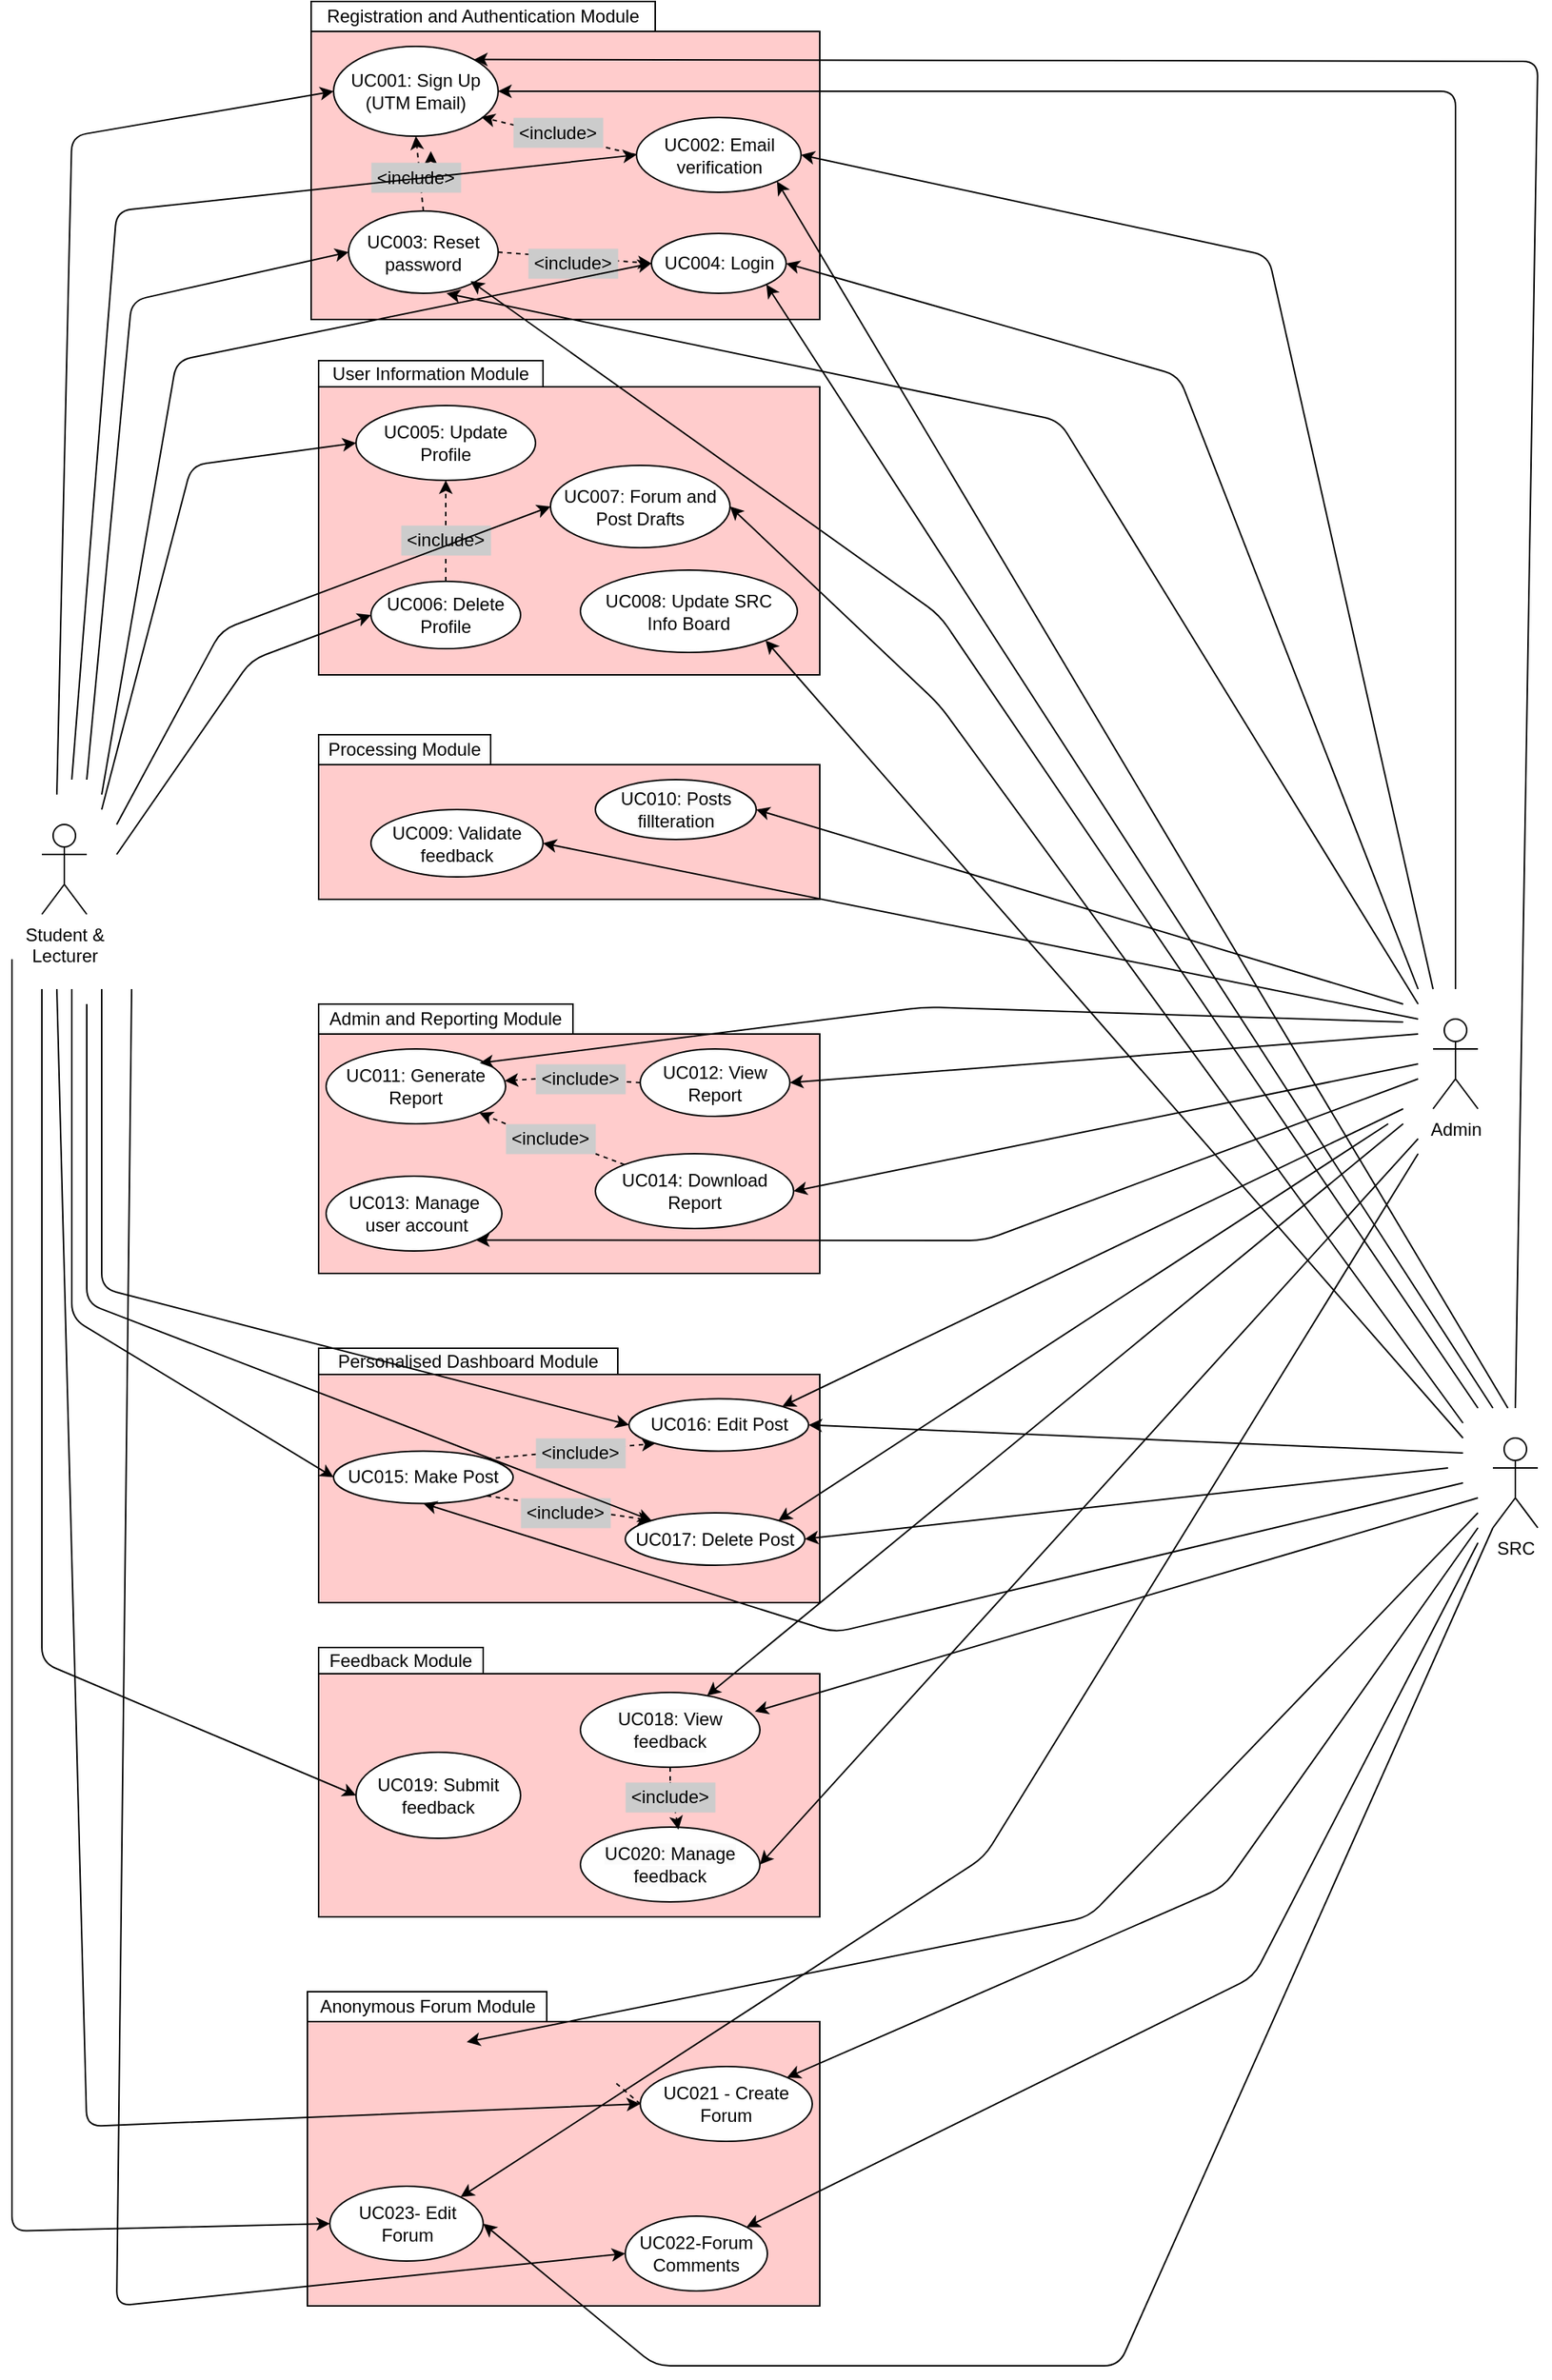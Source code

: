 <mxfile>
    <diagram id="Nh9DbsmlWs0bwRpxvXcd" name="User Information">
        <mxGraphModel dx="1556" dy="1696" grid="1" gridSize="10" guides="0" tooltips="1" connect="1" arrows="1" fold="1" page="1" pageScale="1" pageWidth="1100" pageHeight="850" background="none" math="0" shadow="0">
            <root>
                <mxCell id="0"/>
                <mxCell id="1" parent="0"/>
                <mxCell id="62" style="edgeStyle=none;html=1;exitX=1;exitY=0.333;exitDx=0;exitDy=0;exitPerimeter=0;" parent="1" source="7" edge="1">
                    <mxGeometry relative="1" as="geometry">
                        <mxPoint x="70.111" y="600.111" as="targetPoint"/>
                    </mxGeometry>
                </mxCell>
                <mxCell id="7" value="Student &amp;amp; &lt;br&gt;Lecturer" style="shape=umlActor;verticalLabelPosition=bottom;verticalAlign=top;html=1;outlineConnect=0;" parent="1" vertex="1">
                    <mxGeometry x="40" y="580" width="30" height="60" as="geometry"/>
                </mxCell>
                <mxCell id="10" value="SRC" style="shape=umlActor;verticalLabelPosition=bottom;verticalAlign=top;html=1;outlineConnect=0;" parent="1" vertex="1">
                    <mxGeometry x="1010" y="990" width="30" height="60" as="geometry"/>
                </mxCell>
                <mxCell id="11" value="Admin" style="shape=umlActor;verticalLabelPosition=bottom;verticalAlign=top;html=1;outlineConnect=0;" parent="1" vertex="1">
                    <mxGeometry x="970" y="710" width="30" height="60" as="geometry"/>
                </mxCell>
                <mxCell id="14" value="" style="rounded=0;whiteSpace=wrap;html=1;fillColor=#FFCCCC;" parent="1" vertex="1">
                    <mxGeometry x="220" y="50" width="340" height="192.5" as="geometry"/>
                </mxCell>
                <mxCell id="15" value="Registration and Authentication Module" style="rounded=0;whiteSpace=wrap;html=1;" parent="1" vertex="1">
                    <mxGeometry x="220" y="30" width="230" height="20" as="geometry"/>
                </mxCell>
                <mxCell id="16" value="UC001: Sign Up&lt;br&gt;(UTM Email)" style="ellipse;whiteSpace=wrap;html=1;" parent="1" vertex="1">
                    <mxGeometry x="235" y="60" width="110" height="60" as="geometry"/>
                </mxCell>
                <mxCell id="LPGJfSuWznseCfs-JJjP-116" style="edgeStyle=none;html=1;exitX=0;exitY=0.5;exitDx=0;exitDy=0;entryX=0.898;entryY=0.788;entryDx=0;entryDy=0;entryPerimeter=0;dashed=1;" parent="1" source="3bklzfCK_-_vBuCAfFPz-19" target="16" edge="1">
                    <mxGeometry relative="1" as="geometry"/>
                </mxCell>
                <mxCell id="3bklzfCK_-_vBuCAfFPz-19" value="UC002: Email verification" style="ellipse;whiteSpace=wrap;html=1;" parent="1" vertex="1">
                    <mxGeometry x="437.5" y="107.5" width="110" height="50" as="geometry"/>
                </mxCell>
                <mxCell id="LPGJfSuWznseCfs-JJjP-118" style="edgeStyle=none;html=1;exitX=1;exitY=0.5;exitDx=0;exitDy=0;entryX=0;entryY=0.5;entryDx=0;entryDy=0;dashed=1;" parent="1" source="3bklzfCK_-_vBuCAfFPz-20" target="tRfl53h29Oq87ieM9Fut-25" edge="1">
                    <mxGeometry relative="1" as="geometry"/>
                </mxCell>
                <mxCell id="3bklzfCK_-_vBuCAfFPz-20" value="UC003: Reset password" style="ellipse;whiteSpace=wrap;html=1;" parent="1" vertex="1">
                    <mxGeometry x="245" y="170" width="100" height="55" as="geometry"/>
                </mxCell>
                <mxCell id="tRfl53h29Oq87ieM9Fut-25" value="UC004: Login" style="ellipse;whiteSpace=wrap;html=1;" parent="1" vertex="1">
                    <mxGeometry x="447.5" y="185" width="90" height="40" as="geometry"/>
                </mxCell>
                <mxCell id="tRfl53h29Oq87ieM9Fut-37" value="" style="rounded=0;whiteSpace=wrap;html=1;fillColor=#FFCCCC;" parent="1" vertex="1">
                    <mxGeometry x="225" y="720" width="335" height="160" as="geometry"/>
                </mxCell>
                <mxCell id="17" value="Admin and Reporting Module" style="rounded=0;whiteSpace=wrap;html=1;" parent="1" vertex="1">
                    <mxGeometry x="225" y="700" width="170" height="20" as="geometry"/>
                </mxCell>
                <mxCell id="18" value="UC011: Generate Report" style="ellipse;whiteSpace=wrap;html=1;" parent="1" vertex="1">
                    <mxGeometry x="230" y="730" width="120" height="50" as="geometry"/>
                </mxCell>
                <mxCell id="LPGJfSuWznseCfs-JJjP-121" style="edgeStyle=none;html=1;exitX=0;exitY=0.5;exitDx=0;exitDy=0;dashed=1;startArrow=none;" parent="1" source="27" target="18" edge="1">
                    <mxGeometry relative="1" as="geometry"/>
                </mxCell>
                <mxCell id="19" value="UC012: View &lt;br&gt;Report" style="ellipse;whiteSpace=wrap;html=1;" parent="1" vertex="1">
                    <mxGeometry x="440" y="730" width="100" height="45" as="geometry"/>
                </mxCell>
                <mxCell id="kwJNHoxk6TTBNaTpvNkK-22" value="" style="rounded=0;whiteSpace=wrap;html=1;fillColor=#FFCCCC;" parent="1" vertex="1">
                    <mxGeometry x="225" y="1147.5" width="335" height="162.5" as="geometry"/>
                </mxCell>
                <mxCell id="kwJNHoxk6TTBNaTpvNkK-23" value="&lt;span style=&quot;color: rgb(0, 0, 0); font-family: Helvetica; font-size: 12px; font-style: normal; font-variant-ligatures: normal; font-variant-caps: normal; font-weight: 400; letter-spacing: normal; orphans: 2; text-align: center; text-indent: 0px; text-transform: none; widows: 2; word-spacing: 0px; -webkit-text-stroke-width: 0px; background-color: rgb(251, 251, 251); text-decoration-thickness: initial; text-decoration-style: initial; text-decoration-color: initial; float: none; display: inline !important;&quot;&gt;Feedback Module&lt;/span&gt;" style="rounded=0;whiteSpace=wrap;html=1;" parent="1" vertex="1">
                    <mxGeometry x="225" y="1130" width="110" height="17.5" as="geometry"/>
                </mxCell>
                <mxCell id="kwJNHoxk6TTBNaTpvNkK-27" value="&lt;span style=&quot;color: rgb(0, 0, 0); font-family: Helvetica; font-size: 12px; font-style: normal; font-variant-ligatures: normal; font-variant-caps: normal; font-weight: 400; letter-spacing: normal; orphans: 2; text-align: center; text-indent: 0px; text-transform: none; widows: 2; word-spacing: 0px; -webkit-text-stroke-width: 0px; background-color: rgb(251, 251, 251); text-decoration-thickness: initial; text-decoration-style: initial; text-decoration-color: initial; float: none; display: inline !important;&quot;&gt;UC018: View feedback&lt;/span&gt;" style="ellipse;whiteSpace=wrap;html=1;" parent="1" vertex="1">
                    <mxGeometry x="400" y="1160" width="120" height="50" as="geometry"/>
                </mxCell>
                <mxCell id="kwJNHoxk6TTBNaTpvNkK-29" value="&lt;span style=&quot;color: rgb(0, 0, 0); font-family: Helvetica; font-size: 12px; font-style: normal; font-variant-ligatures: normal; font-variant-caps: normal; font-weight: 400; letter-spacing: normal; orphans: 2; text-align: center; text-indent: 0px; text-transform: none; widows: 2; word-spacing: 0px; -webkit-text-stroke-width: 0px; background-color: rgb(251, 251, 251); text-decoration-thickness: initial; text-decoration-style: initial; text-decoration-color: initial; float: none; display: inline !important;&quot;&gt;UC020: Manage feedback&lt;/span&gt;" style="ellipse;whiteSpace=wrap;html=1;" parent="1" vertex="1">
                    <mxGeometry x="400" y="1250" width="120" height="50" as="geometry"/>
                </mxCell>
                <mxCell id="UXrXXBjXpSe41hVyBI7v-33" value="UC013: Manage&lt;br&gt;&amp;nbsp;user account" style="ellipse;whiteSpace=wrap;html=1;" parent="1" vertex="1">
                    <mxGeometry x="230" y="815" width="117.5" height="50" as="geometry"/>
                </mxCell>
                <mxCell id="cIsgNL2QNmCeuLE6zkZ4-28" value="" style="rounded=0;whiteSpace=wrap;html=1;fillColor=#FFCCCC;strokeColor=#000000;" parent="1" vertex="1">
                    <mxGeometry x="225" y="540" width="335" height="90" as="geometry"/>
                </mxCell>
                <mxCell id="cIsgNL2QNmCeuLE6zkZ4-29" value="&lt;span style=&quot;color: rgb(0, 0, 0); font-family: Helvetica; font-size: 12px; font-style: normal; font-variant-ligatures: normal; font-variant-caps: normal; font-weight: 400; letter-spacing: normal; orphans: 2; text-align: center; text-indent: 0px; text-transform: none; widows: 2; word-spacing: 0px; -webkit-text-stroke-width: 0px; background-color: rgb(251, 251, 251); text-decoration-thickness: initial; text-decoration-style: initial; text-decoration-color: initial; float: none; display: inline !important;&quot;&gt;Processing Module&lt;/span&gt;" style="rounded=0;whiteSpace=wrap;html=1;" parent="1" vertex="1">
                    <mxGeometry x="225" y="520" width="115" height="20" as="geometry"/>
                </mxCell>
                <mxCell id="cIsgNL2QNmCeuLE6zkZ4-35" value="&lt;span style=&quot;color: rgb(0, 0, 0); font-family: Helvetica; font-size: 12px; font-style: normal; font-variant-ligatures: normal; font-variant-caps: normal; font-weight: 400; letter-spacing: normal; orphans: 2; text-align: center; text-indent: 0px; text-transform: none; widows: 2; word-spacing: 0px; -webkit-text-stroke-width: 0px; background-color: rgb(251, 251, 251); text-decoration-thickness: initial; text-decoration-style: initial; text-decoration-color: initial; float: none; display: inline !important;&quot;&gt;UC010: Posts fillteration&lt;/span&gt;" style="ellipse;whiteSpace=wrap;html=1;" parent="1" vertex="1">
                    <mxGeometry x="410" y="550" width="107.5" height="40" as="geometry"/>
                </mxCell>
                <mxCell id="cIsgNL2QNmCeuLE6zkZ4-42" value="" style="rounded=0;whiteSpace=wrap;html=1;fillColor=#FFCCCC;" parent="1" vertex="1">
                    <mxGeometry x="225" y="947.5" width="335" height="152.5" as="geometry"/>
                </mxCell>
                <mxCell id="cIsgNL2QNmCeuLE6zkZ4-43" value="&lt;span style=&quot;color: rgb(0, 0, 0); font-family: Helvetica; font-size: 12px; font-style: normal; font-variant-ligatures: normal; font-variant-caps: normal; font-weight: 400; letter-spacing: normal; orphans: 2; text-align: center; text-indent: 0px; text-transform: none; widows: 2; word-spacing: 0px; -webkit-text-stroke-width: 0px; background-color: rgb(251, 251, 251); text-decoration-thickness: initial; text-decoration-style: initial; text-decoration-color: initial; float: none; display: inline !important;&quot;&gt;Personalised Dashboard Module&lt;/span&gt;" style="rounded=0;whiteSpace=wrap;html=1;" parent="1" vertex="1">
                    <mxGeometry x="225" y="930" width="200" height="17.5" as="geometry"/>
                </mxCell>
                <mxCell id="LPGJfSuWznseCfs-JJjP-139" style="edgeStyle=none;html=1;exitX=1;exitY=1;exitDx=0;exitDy=0;entryX=0;entryY=0;entryDx=0;entryDy=0;dashed=1;" parent="1" source="cIsgNL2QNmCeuLE6zkZ4-49" target="LPGJfSuWznseCfs-JJjP-101" edge="1">
                    <mxGeometry relative="1" as="geometry"/>
                </mxCell>
                <mxCell id="LPGJfSuWznseCfs-JJjP-144" style="edgeStyle=none;html=1;exitX=1;exitY=0;exitDx=0;exitDy=0;entryX=0;entryY=1;entryDx=0;entryDy=0;dashed=1;" parent="1" source="cIsgNL2QNmCeuLE6zkZ4-49" target="LPGJfSuWznseCfs-JJjP-102" edge="1">
                    <mxGeometry relative="1" as="geometry"/>
                </mxCell>
                <mxCell id="cIsgNL2QNmCeuLE6zkZ4-49" value="UC015: Make Post" style="ellipse;whiteSpace=wrap;html=1;" parent="1" vertex="1">
                    <mxGeometry x="235" y="998.75" width="120" height="35" as="geometry"/>
                </mxCell>
                <mxCell id="UXrXXBjXpSe41hVyBI7v-42" value="UC009: Validate feedback" style="ellipse;whiteSpace=wrap;html=1;" parent="1" vertex="1">
                    <mxGeometry x="260" y="570" width="115" height="45" as="geometry"/>
                </mxCell>
                <mxCell id="NdrQbTK8zsEzTxqzjizh-29" value="Anonymous Forum Module" style="rounded=0;whiteSpace=wrap;html=1;" parent="1" vertex="1">
                    <mxGeometry x="217.5" y="1360" width="160" height="20" as="geometry"/>
                </mxCell>
                <mxCell id="NdrQbTK8zsEzTxqzjizh-30" value="" style="rounded=0;whiteSpace=wrap;html=1;fillColor=#FFCCCC;" parent="1" vertex="1">
                    <mxGeometry x="217.5" y="1380" width="342.5" height="190" as="geometry"/>
                </mxCell>
                <mxCell id="NdrQbTK8zsEzTxqzjizh-31" value="UC021 - Create Forum" style="ellipse;whiteSpace=wrap;html=1;" parent="1" vertex="1">
                    <mxGeometry x="440" y="1410" width="115" height="50" as="geometry"/>
                </mxCell>
                <mxCell id="NdrQbTK8zsEzTxqzjizh-33" value="UC022-Forum Comments" style="ellipse;whiteSpace=wrap;html=1;" parent="1" vertex="1">
                    <mxGeometry x="430" y="1510" width="95" height="50" as="geometry"/>
                </mxCell>
                <mxCell id="LPGJfSuWznseCfs-JJjP-111" style="edgeStyle=none;html=1;exitX=0;exitY=0;exitDx=0;exitDy=0;entryX=1;entryY=1;entryDx=0;entryDy=0;dashed=1;startArrow=none;" parent="1" source="31" target="18" edge="1">
                    <mxGeometry relative="1" as="geometry"/>
                </mxCell>
                <mxCell id="30" value="UC014: Download Report" style="ellipse;whiteSpace=wrap;html=1;" parent="1" vertex="1">
                    <mxGeometry x="410" y="800" width="132.5" height="50" as="geometry"/>
                </mxCell>
                <mxCell id="LPGJfSuWznseCfs-JJjP-71" value="UC019: Submit &lt;br&gt;feedback" style="ellipse;whiteSpace=wrap;html=1;" parent="1" vertex="1">
                    <mxGeometry x="250" y="1200" width="110" height="57.5" as="geometry"/>
                </mxCell>
                <mxCell id="35" value="UC023- Edit Forum" style="ellipse;whiteSpace=wrap;html=1;" parent="1" vertex="1">
                    <mxGeometry x="232.5" y="1490" width="102.5" height="50" as="geometry"/>
                </mxCell>
                <mxCell id="41" value="" style="rounded=0;whiteSpace=wrap;html=1;fillColor=#FFCCCC;" parent="1" vertex="1">
                    <mxGeometry x="225" y="287.5" width="335" height="192.5" as="geometry"/>
                </mxCell>
                <mxCell id="42" value="User Information Module" style="rounded=0;whiteSpace=wrap;html=1;" parent="1" vertex="1">
                    <mxGeometry x="225" y="270" width="150" height="17.5" as="geometry"/>
                </mxCell>
                <mxCell id="43" value="UC005: Update Profile" style="ellipse;whiteSpace=wrap;html=1;" parent="1" vertex="1">
                    <mxGeometry x="250" y="300" width="120" height="50" as="geometry"/>
                </mxCell>
                <mxCell id="LPGJfSuWznseCfs-JJjP-119" style="edgeStyle=none;html=1;exitX=0.5;exitY=0;exitDx=0;exitDy=0;entryX=0.5;entryY=1;entryDx=0;entryDy=0;dashed=1;startArrow=none;" parent="1" source="46" target="43" edge="1">
                    <mxGeometry relative="1" as="geometry"/>
                </mxCell>
                <mxCell id="44" value="UC006: Delete Profile" style="ellipse;whiteSpace=wrap;html=1;" parent="1" vertex="1">
                    <mxGeometry x="260" y="417.5" width="100" height="45" as="geometry"/>
                </mxCell>
                <mxCell id="50" value="UC008: Update SRC &lt;br&gt;Info Board" style="ellipse;whiteSpace=wrap;html=1;" parent="1" vertex="1">
                    <mxGeometry x="400" y="410" width="145" height="55" as="geometry"/>
                </mxCell>
                <mxCell id="LPGJfSuWznseCfs-JJjP-101" value="UC017: Delete Post" style="ellipse;whiteSpace=wrap;html=1;" parent="1" vertex="1">
                    <mxGeometry x="430" y="1040" width="120" height="35" as="geometry"/>
                </mxCell>
                <mxCell id="LPGJfSuWznseCfs-JJjP-102" value="UC016: Edit Post" style="ellipse;whiteSpace=wrap;html=1;" parent="1" vertex="1">
                    <mxGeometry x="432.5" y="963.75" width="120" height="35" as="geometry"/>
                </mxCell>
                <mxCell id="LPGJfSuWznseCfs-JJjP-115" value="&amp;lt;include&amp;gt;" style="rounded=0;whiteSpace=wrap;html=1;fillColor=#CCCCCC;strokeColor=none;strokeWidth=0;" parent="1" vertex="1">
                    <mxGeometry x="355" y="107.5" width="60" height="20" as="geometry"/>
                </mxCell>
                <mxCell id="LPGJfSuWznseCfs-JJjP-117" value="&amp;lt;include&amp;gt;" style="rounded=0;whiteSpace=wrap;html=1;fillColor=#CCCCCC;strokeColor=none;strokeWidth=0;" parent="1" vertex="1">
                    <mxGeometry x="365" y="195" width="60" height="20" as="geometry"/>
                </mxCell>
                <mxCell id="75" style="edgeStyle=none;html=1;exitX=0.5;exitY=0;exitDx=0;exitDy=0;dashed=1;entryX=0.546;entryY=0.034;entryDx=0;entryDy=0;startArrow=none;entryPerimeter=0;" parent="1" source="LPGJfSuWznseCfs-JJjP-87" target="kwJNHoxk6TTBNaTpvNkK-29" edge="1">
                    <mxGeometry relative="1" as="geometry">
                        <mxPoint x="397.5" y="1262.5" as="sourcePoint"/>
                        <mxPoint x="293.78" y="1237.28" as="targetPoint"/>
                    </mxGeometry>
                </mxCell>
                <mxCell id="80" style="edgeStyle=none;html=1;exitX=0.5;exitY=0;exitDx=0;exitDy=0;entryX=0.5;entryY=1;entryDx=0;entryDy=0;dashed=1;" parent="1" source="3bklzfCK_-_vBuCAfFPz-20" target="16" edge="1">
                    <mxGeometry relative="1" as="geometry">
                        <mxPoint x="391.22" y="145.22" as="sourcePoint"/>
                        <mxPoint x="287.5" y="120.0" as="targetPoint"/>
                    </mxGeometry>
                </mxCell>
                <mxCell id="82" style="edgeStyle=none;html=1;exitX=0.5;exitY=0;exitDx=0;exitDy=0;entryX=0.5;entryY=1;entryDx=0;entryDy=0;dashed=1;" parent="1" edge="1">
                    <mxGeometry relative="1" as="geometry">
                        <mxPoint x="300" y="147.5" as="sourcePoint"/>
                        <mxPoint x="300" y="130" as="targetPoint"/>
                    </mxGeometry>
                </mxCell>
                <mxCell id="tRfl53h29Oq87ieM9Fut-20" value="&amp;lt;include&amp;gt;" style="rounded=0;whiteSpace=wrap;html=1;fillColor=#CCCCCC;strokeColor=none;strokeWidth=0;" parent="1" vertex="1">
                    <mxGeometry x="260" y="137.5" width="60" height="20" as="geometry"/>
                </mxCell>
                <mxCell id="94" value="" style="edgeStyle=none;html=1;exitX=0;exitY=0.5;exitDx=0;exitDy=0;entryX=1;entryY=0.5;entryDx=0;entryDy=0;dashed=1;endArrow=none;" parent="1" source="NdrQbTK8zsEzTxqzjizh-31" edge="1">
                    <mxGeometry relative="1" as="geometry">
                        <mxPoint x="505.0" y="1440" as="sourcePoint"/>
                        <mxPoint x="422.5" y="1420.0" as="targetPoint"/>
                    </mxGeometry>
                </mxCell>
                <mxCell id="99" value="" style="edgeStyle=none;html=1;exitX=0;exitY=0;exitDx=0;exitDy=0;entryX=1;entryY=1;entryDx=0;entryDy=0;dashed=1;endArrow=none;" parent="1" source="30" target="31" edge="1">
                    <mxGeometry relative="1" as="geometry">
                        <mxPoint x="428.846" y="807.535" as="sourcePoint"/>
                        <mxPoint x="340.483" y="772.443" as="targetPoint"/>
                    </mxGeometry>
                </mxCell>
                <mxCell id="31" value="&amp;lt;include&amp;gt;" style="rounded=0;whiteSpace=wrap;html=1;fillColor=#CCCCCC;strokeWidth=0;strokeColor=none;" parent="1" vertex="1">
                    <mxGeometry x="350" y="780" width="60" height="20" as="geometry"/>
                </mxCell>
                <mxCell id="LPGJfSuWznseCfs-JJjP-135" value="&amp;lt;include&amp;gt;" style="rounded=0;whiteSpace=wrap;html=1;fillColor=#CCCCCC;strokeWidth=0;strokeColor=none;" parent="1" vertex="1">
                    <mxGeometry x="360" y="1030" width="60" height="20" as="geometry"/>
                </mxCell>
                <mxCell id="100" value="" style="edgeStyle=none;html=1;exitX=0;exitY=0.5;exitDx=0;exitDy=0;dashed=1;endArrow=none;" parent="1" source="19" target="27" edge="1">
                    <mxGeometry relative="1" as="geometry">
                        <mxPoint x="430.0" y="752.5" as="sourcePoint"/>
                        <mxPoint x="349.973" y="754.255" as="targetPoint"/>
                    </mxGeometry>
                </mxCell>
                <mxCell id="27" value="&amp;lt;include&amp;gt;" style="rounded=0;whiteSpace=wrap;html=1;fillColor=#CCCCCC;strokeWidth=0;strokeColor=none;" parent="1" vertex="1">
                    <mxGeometry x="370" y="740" width="60" height="20" as="geometry"/>
                </mxCell>
                <mxCell id="101" value="" style="edgeStyle=none;html=1;exitX=0.5;exitY=1;exitDx=0;exitDy=0;dashed=1;entryX=0.5;entryY=1;entryDx=0;entryDy=0;endArrow=none;" parent="1" source="kwJNHoxk6TTBNaTpvNkK-27" target="LPGJfSuWznseCfs-JJjP-87" edge="1">
                    <mxGeometry relative="1" as="geometry">
                        <mxPoint x="470" y="1250" as="sourcePoint"/>
                        <mxPoint x="470" y="1207.5" as="targetPoint"/>
                    </mxGeometry>
                </mxCell>
                <mxCell id="LPGJfSuWznseCfs-JJjP-87" value="&amp;lt;include&amp;gt;" style="rounded=0;whiteSpace=wrap;html=1;fillColor=#CCCCCC;strokeWidth=0;strokeColor=none;" parent="1" vertex="1">
                    <mxGeometry x="430" y="1220" width="60" height="20" as="geometry"/>
                </mxCell>
                <mxCell id="105" value="" style="edgeStyle=none;html=1;exitX=0.5;exitY=0;exitDx=0;exitDy=0;entryX=0.5;entryY=1;entryDx=0;entryDy=0;dashed=1;endArrow=none;" parent="1" source="44" target="46" edge="1">
                    <mxGeometry relative="1" as="geometry">
                        <mxPoint x="310" y="417.5" as="sourcePoint"/>
                        <mxPoint x="310" y="350" as="targetPoint"/>
                    </mxGeometry>
                </mxCell>
                <mxCell id="46" value="&amp;lt;include&amp;gt;" style="rounded=0;whiteSpace=wrap;html=1;fillColor=#CCCCCC;strokeColor=none;strokeWidth=0;" parent="1" vertex="1">
                    <mxGeometry x="280" y="380" width="60" height="20" as="geometry"/>
                </mxCell>
                <mxCell id="LPGJfSuWznseCfs-JJjP-134" value="&amp;lt;include&amp;gt;" style="rounded=0;whiteSpace=wrap;html=1;fillColor=#CCCCCC;strokeWidth=0;strokeColor=none;" parent="1" vertex="1">
                    <mxGeometry x="370" y="990" width="60" height="20" as="geometry"/>
                </mxCell>
                <mxCell id="bsd0rAXf4nlHfVmymFx9-106" value="" style="endArrow=classic;html=1;entryX=0;entryY=0.5;entryDx=0;entryDy=0;" parent="1" target="16" edge="1">
                    <mxGeometry width="50" height="50" relative="1" as="geometry">
                        <mxPoint x="50" y="560" as="sourcePoint"/>
                        <mxPoint x="80" y="230" as="targetPoint"/>
                        <Array as="points">
                            <mxPoint x="60" y="120"/>
                        </Array>
                    </mxGeometry>
                </mxCell>
                <mxCell id="io7VImCWaupe8tEtbzwR-108" style="edgeStyle=none;html=1;entryX=1;entryY=0.5;entryDx=0;entryDy=0;" parent="1" target="16" edge="1">
                    <mxGeometry relative="1" as="geometry">
                        <Array as="points">
                            <mxPoint x="985" y="90"/>
                        </Array>
                        <mxPoint x="985" y="690" as="sourcePoint"/>
                    </mxGeometry>
                </mxCell>
                <mxCell id="bsd0rAXf4nlHfVmymFx9-107" value="" style="endArrow=classic;html=1;entryX=0;entryY=0.5;entryDx=0;entryDy=0;" parent="1" target="3bklzfCK_-_vBuCAfFPz-20" edge="1">
                    <mxGeometry width="50" height="50" relative="1" as="geometry">
                        <mxPoint x="70" y="550" as="sourcePoint"/>
                        <mxPoint x="245.0" y="100" as="targetPoint"/>
                        <Array as="points">
                            <mxPoint x="100" y="230"/>
                        </Array>
                    </mxGeometry>
                </mxCell>
                <mxCell id="io7VImCWaupe8tEtbzwR-111" style="edgeStyle=none;html=1;entryX=1;entryY=0.5;entryDx=0;entryDy=0;" parent="1" target="3bklzfCK_-_vBuCAfFPz-19" edge="1">
                    <mxGeometry relative="1" as="geometry">
                        <Array as="points">
                            <mxPoint x="860" y="200"/>
                        </Array>
                        <mxPoint x="970" y="690" as="sourcePoint"/>
                    </mxGeometry>
                </mxCell>
                <mxCell id="bsd0rAXf4nlHfVmymFx9-111" value="" style="endArrow=classic;html=1;entryX=0;entryY=0.5;entryDx=0;entryDy=0;" parent="1" target="3bklzfCK_-_vBuCAfFPz-19" edge="1">
                    <mxGeometry width="50" height="50" relative="1" as="geometry">
                        <mxPoint x="60" y="550" as="sourcePoint"/>
                        <mxPoint x="255.0" y="110" as="targetPoint"/>
                        <Array as="points">
                            <mxPoint x="90" y="170"/>
                        </Array>
                    </mxGeometry>
                </mxCell>
                <mxCell id="io7VImCWaupe8tEtbzwR-112" style="edgeStyle=none;html=1;entryX=0.655;entryY=1.001;entryDx=0;entryDy=0;entryPerimeter=0;" parent="1" target="3bklzfCK_-_vBuCAfFPz-20" edge="1">
                    <mxGeometry relative="1" as="geometry">
                        <Array as="points">
                            <mxPoint x="720" y="310"/>
                        </Array>
                        <mxPoint x="960" y="700" as="sourcePoint"/>
                    </mxGeometry>
                </mxCell>
                <mxCell id="bsd0rAXf4nlHfVmymFx9-112" value="" style="endArrow=classic;html=1;entryX=0;entryY=0.5;entryDx=0;entryDy=0;" parent="1" target="tRfl53h29Oq87ieM9Fut-25" edge="1">
                    <mxGeometry width="50" height="50" relative="1" as="geometry">
                        <mxPoint x="80.0" y="560" as="sourcePoint"/>
                        <mxPoint x="255.0" y="207.5" as="targetPoint"/>
                        <Array as="points">
                            <mxPoint x="130" y="270"/>
                        </Array>
                    </mxGeometry>
                </mxCell>
                <mxCell id="io7VImCWaupe8tEtbzwR-113" style="edgeStyle=none;html=1;entryX=1;entryY=0.5;entryDx=0;entryDy=0;" parent="1" target="tRfl53h29Oq87ieM9Fut-25" edge="1">
                    <mxGeometry relative="1" as="geometry">
                        <mxPoint x="960" y="690" as="sourcePoint"/>
                        <Array as="points">
                            <mxPoint x="800" y="280"/>
                        </Array>
                    </mxGeometry>
                </mxCell>
                <mxCell id="bsd0rAXf4nlHfVmymFx9-113" value="" style="endArrow=classic;html=1;entryX=0;entryY=0.5;entryDx=0;entryDy=0;" parent="1" target="43" edge="1">
                    <mxGeometry width="50" height="50" relative="1" as="geometry">
                        <mxPoint x="80" y="570" as="sourcePoint"/>
                        <mxPoint x="370" y="440" as="targetPoint"/>
                        <Array as="points">
                            <mxPoint x="140" y="340"/>
                        </Array>
                    </mxGeometry>
                </mxCell>
                <mxCell id="bsd0rAXf4nlHfVmymFx9-115" value="" style="endArrow=classic;html=1;" parent="1" edge="1">
                    <mxGeometry width="50" height="50" relative="1" as="geometry">
                        <mxPoint x="90" y="600" as="sourcePoint"/>
                        <mxPoint x="260" y="440" as="targetPoint"/>
                        <Array as="points">
                            <mxPoint x="180" y="470"/>
                        </Array>
                    </mxGeometry>
                </mxCell>
                <mxCell id="bsd0rAXf4nlHfVmymFx9-117" value="" style="endArrow=classic;html=1;entryX=0;entryY=0.5;entryDx=0;entryDy=0;" parent="1" target="cIsgNL2QNmCeuLE6zkZ4-49" edge="1">
                    <mxGeometry width="50" height="50" relative="1" as="geometry">
                        <mxPoint x="60" y="690" as="sourcePoint"/>
                        <mxPoint x="370" y="870" as="targetPoint"/>
                        <Array as="points">
                            <mxPoint x="60" y="910"/>
                        </Array>
                    </mxGeometry>
                </mxCell>
                <mxCell id="bsd0rAXf4nlHfVmymFx9-118" value="" style="endArrow=classic;html=1;entryX=0;entryY=0.5;entryDx=0;entryDy=0;" parent="1" target="LPGJfSuWznseCfs-JJjP-102" edge="1">
                    <mxGeometry width="50" height="50" relative="1" as="geometry">
                        <mxPoint x="80" y="690" as="sourcePoint"/>
                        <mxPoint x="245" y="1026.25" as="targetPoint"/>
                        <Array as="points">
                            <mxPoint x="80" y="890"/>
                        </Array>
                    </mxGeometry>
                </mxCell>
                <mxCell id="bsd0rAXf4nlHfVmymFx9-119" value="" style="endArrow=classic;html=1;entryX=0;entryY=0;entryDx=0;entryDy=0;" parent="1" target="LPGJfSuWznseCfs-JJjP-101" edge="1">
                    <mxGeometry width="50" height="50" relative="1" as="geometry">
                        <mxPoint x="70.0" y="700" as="sourcePoint"/>
                        <mxPoint x="245" y="1026.25" as="targetPoint"/>
                        <Array as="points">
                            <mxPoint x="70" y="900"/>
                        </Array>
                    </mxGeometry>
                </mxCell>
                <mxCell id="io7VImCWaupe8tEtbzwR-118" style="edgeStyle=none;html=1;entryX=1;entryY=1;entryDx=0;entryDy=0;" parent="1" target="3bklzfCK_-_vBuCAfFPz-19" edge="1">
                    <mxGeometry relative="1" as="geometry">
                        <mxPoint x="1020" y="970" as="sourcePoint"/>
                        <mxPoint x="541.699" y="150.036" as="targetPoint"/>
                    </mxGeometry>
                </mxCell>
                <mxCell id="io7VImCWaupe8tEtbzwR-119" style="edgeStyle=none;html=1;entryX=1;entryY=1;entryDx=0;entryDy=0;" parent="1" edge="1">
                    <mxGeometry relative="1" as="geometry">
                        <Array as="points">
                            <mxPoint x="640" y="440"/>
                        </Array>
                        <mxPoint x="1000" y="970" as="sourcePoint"/>
                        <mxPoint x="326.586" y="216.818" as="targetPoint"/>
                    </mxGeometry>
                </mxCell>
                <mxCell id="bsd0rAXf4nlHfVmymFx9-121" value="" style="endArrow=classic;html=1;entryX=0;entryY=0.5;entryDx=0;entryDy=0;" parent="1" target="LPGJfSuWznseCfs-JJjP-71" edge="1">
                    <mxGeometry width="50" height="50" relative="1" as="geometry">
                        <mxPoint x="40" y="690" as="sourcePoint"/>
                        <mxPoint x="420" y="920" as="targetPoint"/>
                        <Array as="points">
                            <mxPoint x="40" y="1140"/>
                        </Array>
                    </mxGeometry>
                </mxCell>
                <mxCell id="io7VImCWaupe8tEtbzwR-121" style="edgeStyle=none;html=1;entryX=1;entryY=1;entryDx=0;entryDy=0;" parent="1" target="tRfl53h29Oq87ieM9Fut-25" edge="1">
                    <mxGeometry relative="1" as="geometry">
                        <mxPoint x="1010" y="970" as="sourcePoint"/>
                    </mxGeometry>
                </mxCell>
                <mxCell id="bsd0rAXf4nlHfVmymFx9-123" value="" style="endArrow=classic;html=1;entryX=0;entryY=0.5;entryDx=0;entryDy=0;" parent="1" target="35" edge="1">
                    <mxGeometry width="50" height="50" relative="1" as="geometry">
                        <mxPoint x="20" y="670" as="sourcePoint"/>
                        <mxPoint x="240.0" y="1422.815" as="targetPoint"/>
                        <Array as="points">
                            <mxPoint x="20" y="1520"/>
                        </Array>
                    </mxGeometry>
                </mxCell>
                <mxCell id="bsd0rAXf4nlHfVmymFx9-124" value="" style="endArrow=classic;html=1;entryX=0;entryY=0.5;entryDx=0;entryDy=0;" parent="1" target="NdrQbTK8zsEzTxqzjizh-31" edge="1">
                    <mxGeometry width="50" height="50" relative="1" as="geometry">
                        <mxPoint x="50" y="690" as="sourcePoint"/>
                        <mxPoint x="242.5" y="1525" as="targetPoint"/>
                        <Array as="points">
                            <mxPoint x="70" y="1450"/>
                        </Array>
                    </mxGeometry>
                </mxCell>
                <mxCell id="io7VImCWaupe8tEtbzwR-122" style="edgeStyle=none;html=1;entryX=1;entryY=1;entryDx=0;entryDy=0;" parent="1" target="50" edge="1">
                    <mxGeometry relative="1" as="geometry">
                        <mxPoint x="990" y="990" as="sourcePoint"/>
                    </mxGeometry>
                </mxCell>
                <mxCell id="bsd0rAXf4nlHfVmymFx9-125" value="" style="endArrow=classic;html=1;entryX=0;entryY=0.5;entryDx=0;entryDy=0;" parent="1" target="NdrQbTK8zsEzTxqzjizh-33" edge="1">
                    <mxGeometry width="50" height="50" relative="1" as="geometry">
                        <mxPoint x="100" y="690" as="sourcePoint"/>
                        <mxPoint x="150" y="1560" as="targetPoint"/>
                        <Array as="points">
                            <mxPoint x="90" y="1570"/>
                        </Array>
                    </mxGeometry>
                </mxCell>
                <mxCell id="bsd0rAXf4nlHfVmymFx9-126" value="" style="endArrow=classic;html=1;entryX=1;entryY=0.5;entryDx=0;entryDy=0;" parent="1" target="19" edge="1">
                    <mxGeometry width="50" height="50" relative="1" as="geometry">
                        <mxPoint x="960" y="720" as="sourcePoint"/>
                        <mxPoint x="440" y="660" as="targetPoint"/>
                    </mxGeometry>
                </mxCell>
                <mxCell id="bsd0rAXf4nlHfVmymFx9-127" value="" style="endArrow=classic;html=1;entryX=1;entryY=0.5;entryDx=0;entryDy=0;" parent="1" target="30" edge="1">
                    <mxGeometry width="50" height="50" relative="1" as="geometry">
                        <mxPoint x="960" y="740" as="sourcePoint"/>
                        <mxPoint x="550" y="762.5" as="targetPoint"/>
                    </mxGeometry>
                </mxCell>
                <mxCell id="io7VImCWaupe8tEtbzwR-123" style="edgeStyle=none;html=1;entryX=1;entryY=0;entryDx=0;entryDy=0;" parent="1" edge="1">
                    <mxGeometry relative="1" as="geometry">
                        <mxPoint x="950" y="712" as="sourcePoint"/>
                        <mxPoint x="332.677" y="739.427" as="targetPoint"/>
                        <Array as="points">
                            <mxPoint x="630" y="702"/>
                        </Array>
                    </mxGeometry>
                </mxCell>
                <mxCell id="io7VImCWaupe8tEtbzwR-124" style="edgeStyle=none;html=1;entryX=1;entryY=1;entryDx=0;entryDy=0;" parent="1" target="UXrXXBjXpSe41hVyBI7v-33" edge="1">
                    <mxGeometry relative="1" as="geometry">
                        <mxPoint x="960" y="750" as="sourcePoint"/>
                        <Array as="points">
                            <mxPoint x="670" y="858"/>
                        </Array>
                    </mxGeometry>
                </mxCell>
                <mxCell id="bsd0rAXf4nlHfVmymFx9-129" value="UC007: Forum and Post Drafts" style="ellipse;whiteSpace=wrap;html=1;" parent="1" vertex="1">
                    <mxGeometry x="380" y="340" width="120" height="55" as="geometry"/>
                </mxCell>
                <mxCell id="io7VImCWaupe8tEtbzwR-125" style="edgeStyle=none;html=1;entryX=0.972;entryY=0.256;entryDx=0;entryDy=0;entryPerimeter=0;" parent="1" target="kwJNHoxk6TTBNaTpvNkK-27" edge="1">
                    <mxGeometry relative="1" as="geometry">
                        <mxPoint x="1000" y="1030" as="sourcePoint"/>
                    </mxGeometry>
                </mxCell>
                <mxCell id="io7VImCWaupe8tEtbzwR-127" style="edgeStyle=none;html=1;entryX=1;entryY=0.5;entryDx=0;entryDy=0;" parent="1" target="kwJNHoxk6TTBNaTpvNkK-29" edge="1">
                    <mxGeometry relative="1" as="geometry">
                        <mxPoint x="960" y="790" as="sourcePoint"/>
                    </mxGeometry>
                </mxCell>
                <mxCell id="bsd0rAXf4nlHfVmymFx9-130" value="" style="endArrow=classic;html=1;entryX=0;entryY=0.5;entryDx=0;entryDy=0;" parent="1" target="bsd0rAXf4nlHfVmymFx9-129" edge="1">
                    <mxGeometry width="50" height="50" relative="1" as="geometry">
                        <mxPoint x="90" y="580" as="sourcePoint"/>
                        <mxPoint x="270" y="450" as="targetPoint"/>
                        <Array as="points">
                            <mxPoint x="160" y="450"/>
                        </Array>
                    </mxGeometry>
                </mxCell>
                <mxCell id="io7VImCWaupe8tEtbzwR-117" style="edgeStyle=none;html=1;entryX=1;entryY=0;entryDx=0;entryDy=0;" parent="1" target="16" edge="1">
                    <mxGeometry relative="1" as="geometry">
                        <mxPoint x="1025" y="970" as="sourcePoint"/>
                        <Array as="points">
                            <mxPoint x="1040" y="70"/>
                        </Array>
                    </mxGeometry>
                </mxCell>
                <mxCell id="io7VImCWaupe8tEtbzwR-128" style="edgeStyle=none;html=1;entryX=1;entryY=0.5;entryDx=0;entryDy=0;" parent="1" target="cIsgNL2QNmCeuLE6zkZ4-35" edge="1">
                    <mxGeometry relative="1" as="geometry">
                        <mxPoint x="950" y="700" as="sourcePoint"/>
                    </mxGeometry>
                </mxCell>
                <mxCell id="io7VImCWaupe8tEtbzwR-129" style="edgeStyle=none;html=1;entryX=1;entryY=0.5;entryDx=0;entryDy=0;" parent="1" target="UXrXXBjXpSe41hVyBI7v-42" edge="1">
                    <mxGeometry relative="1" as="geometry">
                        <mxPoint x="960" y="710" as="sourcePoint"/>
                    </mxGeometry>
                </mxCell>
                <mxCell id="io7VImCWaupe8tEtbzwR-132" style="edgeStyle=none;html=1;entryX=1;entryY=0.5;entryDx=0;entryDy=0;" parent="1" target="bsd0rAXf4nlHfVmymFx9-129" edge="1">
                    <mxGeometry relative="1" as="geometry">
                        <mxPoint x="990" y="980" as="sourcePoint"/>
                        <Array as="points">
                            <mxPoint x="640" y="500"/>
                        </Array>
                    </mxGeometry>
                </mxCell>
                <mxCell id="io7VImCWaupe8tEtbzwR-133" style="edgeStyle=none;html=1;entryX=1;entryY=0.5;entryDx=0;entryDy=0;" parent="1" target="LPGJfSuWznseCfs-JJjP-102" edge="1">
                    <mxGeometry relative="1" as="geometry">
                        <mxPoint x="990" y="1000" as="sourcePoint"/>
                    </mxGeometry>
                </mxCell>
                <mxCell id="io7VImCWaupe8tEtbzwR-135" style="edgeStyle=none;html=1;entryX=0.5;entryY=1;entryDx=0;entryDy=0;" parent="1" target="cIsgNL2QNmCeuLE6zkZ4-49" edge="1">
                    <mxGeometry relative="1" as="geometry">
                        <Array as="points">
                            <mxPoint x="570" y="1120"/>
                        </Array>
                        <mxPoint x="990" y="1020" as="sourcePoint"/>
                    </mxGeometry>
                </mxCell>
                <mxCell id="io7VImCWaupe8tEtbzwR-134" style="edgeStyle=none;html=1;entryX=1;entryY=0.5;entryDx=0;entryDy=0;" parent="1" target="LPGJfSuWznseCfs-JJjP-101" edge="1">
                    <mxGeometry relative="1" as="geometry">
                        <mxPoint x="980" y="1010" as="sourcePoint"/>
                    </mxGeometry>
                </mxCell>
                <mxCell id="tSZ_nWoEUUv1tOyuo0Gb-106" style="edgeStyle=none;html=1;entryX=1;entryY=0;entryDx=0;entryDy=0;" parent="1" edge="1">
                    <mxGeometry relative="1" as="geometry">
                        <mxPoint x="1000" y="1040" as="sourcePoint"/>
                        <Array as="points">
                            <mxPoint x="740" y="1310"/>
                        </Array>
                        <mxPoint x="324.023" y="1393.658" as="targetPoint"/>
                    </mxGeometry>
                </mxCell>
                <mxCell id="tSZ_nWoEUUv1tOyuo0Gb-107" style="edgeStyle=none;html=1;entryX=1;entryY=0;entryDx=0;entryDy=0;" parent="1" target="NdrQbTK8zsEzTxqzjizh-31" edge="1">
                    <mxGeometry relative="1" as="geometry">
                        <mxPoint x="1000" y="1050" as="sourcePoint"/>
                        <Array as="points">
                            <mxPoint x="830" y="1290"/>
                        </Array>
                    </mxGeometry>
                </mxCell>
                <mxCell id="tSZ_nWoEUUv1tOyuo0Gb-108" style="edgeStyle=none;html=1;entryX=1;entryY=0;entryDx=0;entryDy=0;" parent="1" target="NdrQbTK8zsEzTxqzjizh-33" edge="1">
                    <mxGeometry relative="1" as="geometry">
                        <mxPoint x="1000" y="1060" as="sourcePoint"/>
                        <Array as="points">
                            <mxPoint x="850" y="1350"/>
                        </Array>
                    </mxGeometry>
                </mxCell>
                <mxCell id="tSZ_nWoEUUv1tOyuo0Gb-109" style="edgeStyle=none;html=1;exitX=0;exitY=1;exitDx=0;exitDy=0;exitPerimeter=0;entryX=1;entryY=0.5;entryDx=0;entryDy=0;" parent="1" source="10" target="35" edge="1">
                    <mxGeometry relative="1" as="geometry">
                        <Array as="points">
                            <mxPoint x="760" y="1610"/>
                            <mxPoint x="450" y="1610"/>
                        </Array>
                    </mxGeometry>
                </mxCell>
                <mxCell id="tSZ_nWoEUUv1tOyuo0Gb-110" style="edgeStyle=none;html=1;entryX=1;entryY=0;entryDx=0;entryDy=0;" parent="1" target="LPGJfSuWznseCfs-JJjP-102" edge="1">
                    <mxGeometry relative="1" as="geometry">
                        <mxPoint x="950" y="770" as="sourcePoint"/>
                    </mxGeometry>
                </mxCell>
                <mxCell id="tSZ_nWoEUUv1tOyuo0Gb-111" style="edgeStyle=none;html=1;entryX=0.706;entryY=0.043;entryDx=0;entryDy=0;entryPerimeter=0;" parent="1" target="kwJNHoxk6TTBNaTpvNkK-27" edge="1">
                    <mxGeometry relative="1" as="geometry">
                        <mxPoint x="950" y="780" as="sourcePoint"/>
                    </mxGeometry>
                </mxCell>
                <mxCell id="tSZ_nWoEUUv1tOyuo0Gb-112" style="edgeStyle=none;html=1;entryX=1;entryY=0;entryDx=0;entryDy=0;" parent="1" target="35" edge="1">
                    <mxGeometry relative="1" as="geometry">
                        <mxPoint x="960" y="800" as="sourcePoint"/>
                        <Array as="points">
                            <mxPoint x="670" y="1270"/>
                        </Array>
                    </mxGeometry>
                </mxCell>
                <mxCell id="tSZ_nWoEUUv1tOyuo0Gb-113" style="edgeStyle=none;html=1;entryX=1;entryY=0;entryDx=0;entryDy=0;" parent="1" target="LPGJfSuWznseCfs-JJjP-101" edge="1">
                    <mxGeometry relative="1" as="geometry">
                        <mxPoint x="940" y="780" as="sourcePoint"/>
                    </mxGeometry>
                </mxCell>
            </root>
        </mxGraphModel>
    </diagram>
</mxfile>